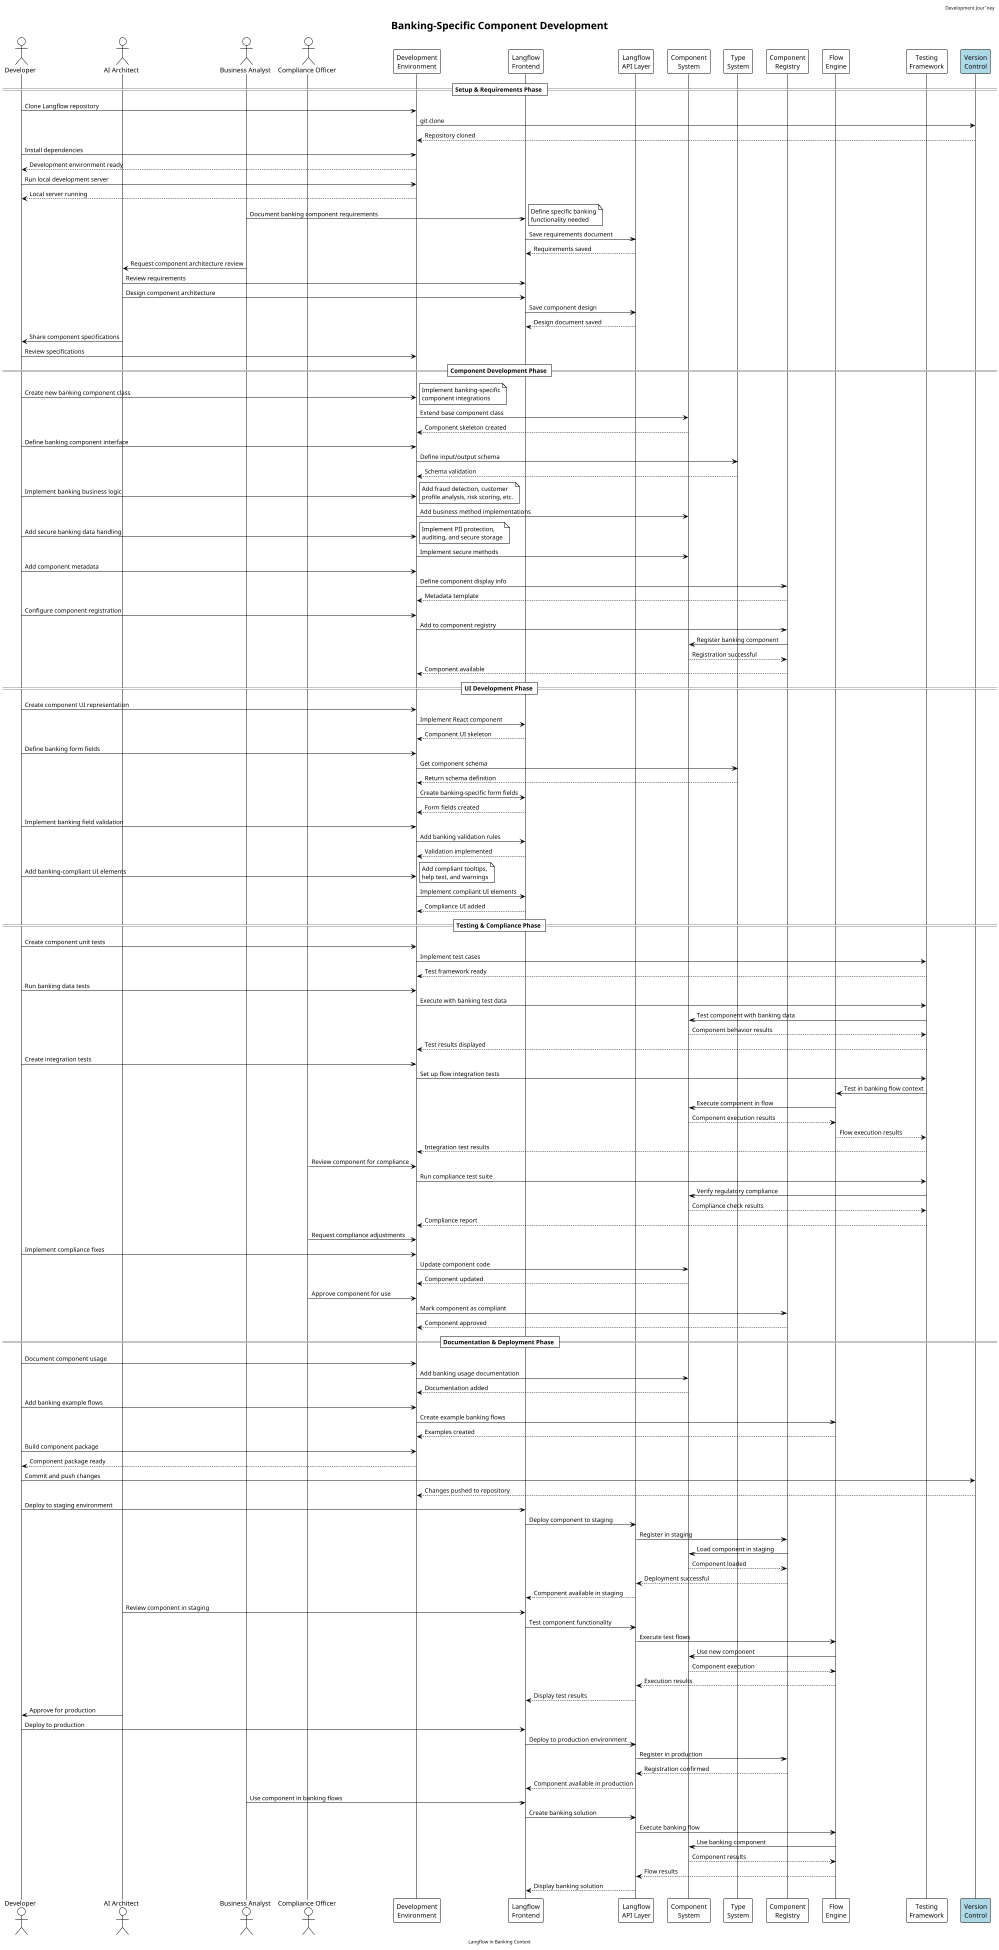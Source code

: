 @startuml Banking-Specific Component Development
!theme plain
scale max 1000 width

'Define participants
actor "Developer" as Dev
actor "AI Architect" as Arch
actor "Business Analyst" as BA
actor "Compliance Officer" as Comp
participant "Development\nEnvironment" as DevEnv
participant "Langflow\nFrontend" as UI
participant "Langflow\nAPI Layer" as API
participant "Component\nSystem" as CompSys
participant "Type\nSystem" as TypeSys
participant "Component\nRegistry" as Registry
participant "Flow\nEngine" as FlowEngine
participant "Testing\nFramework" as Test
participant "Version\nControl" as Git #lightblue

'Title and headers
title Banking-Specific Component Development
header Development Jour˜ney
footer Langflow in Banking Context

'Sequence definition
== Setup & Requirements Phase ==

Dev -> DevEnv: Clone Langflow repository
DevEnv -> Git: git clone
Git --> DevEnv: Repository cloned

Dev -> DevEnv: Install dependencies
DevEnv --> Dev: Development environment ready

Dev -> DevEnv: Run local development server
DevEnv --> Dev: Local server running

BA -> UI: Document banking component requirements
note right: Define specific banking\nfunctionality needed
UI -> API: Save requirements document
API --> UI: Requirements saved

BA -> Arch: Request component architecture review
Arch -> UI: Review requirements
Arch -> UI: Design component architecture
UI -> API: Save component design
API --> UI: Design document saved

Arch -> Dev: Share component specifications
Dev -> DevEnv: Review specifications

== Component Development Phase ==

Dev -> DevEnv: Create new banking component class
note right: Implement banking-specific\ncomponent integrations
DevEnv -> CompSys: Extend base component class
CompSys --> DevEnv: Component skeleton created

Dev -> DevEnv: Define banking component interface
DevEnv -> TypeSys: Define input/output schema
TypeSys --> DevEnv: Schema validation

Dev -> DevEnv: Implement banking business logic
note right: Add fraud detection, customer\nprofile analysis, risk scoring, etc.
DevEnv -> CompSys: Add business method implementations

Dev -> DevEnv: Add secure banking data handling
note right: Implement PII protection,\nauditing, and secure storage
DevEnv -> CompSys: Implement secure methods

Dev -> DevEnv: Add component metadata
DevEnv -> Registry: Define component display info
Registry --> DevEnv: Metadata template

Dev -> DevEnv: Configure component registration
DevEnv -> Registry: Add to component registry
Registry -> CompSys: Register banking component
CompSys --> Registry: Registration successful
Registry --> DevEnv: Component available

== UI Development Phase ==

Dev -> DevEnv: Create component UI representation
DevEnv -> UI: Implement React component
UI --> DevEnv: Component UI skeleton

Dev -> DevEnv: Define banking form fields
DevEnv -> TypeSys: Get component schema
TypeSys --> DevEnv: Return schema definition
DevEnv -> UI: Create banking-specific form fields
UI --> DevEnv: Form fields created

Dev -> DevEnv: Implement banking field validation
DevEnv -> UI: Add banking validation rules
UI --> DevEnv: Validation implemented

Dev -> DevEnv: Add banking-compliant UI elements
note right: Add compliant tooltips,\nhelp text, and warnings
DevEnv -> UI: Implement compliant UI elements
UI --> DevEnv: Compliance UI added

== Testing & Compliance Phase ==

Dev -> DevEnv: Create component unit tests
DevEnv -> Test: Implement test cases
Test --> DevEnv: Test framework ready

Dev -> DevEnv: Run banking data tests
DevEnv -> Test: Execute with banking test data
Test -> CompSys: Test component with banking data
CompSys --> Test: Component behavior results
Test --> DevEnv: Test results displayed

Dev -> DevEnv: Create integration tests
DevEnv -> Test: Set up flow integration tests
Test -> FlowEngine: Test in banking flow context
FlowEngine -> CompSys: Execute component in flow
CompSys --> FlowEngine: Component execution results
FlowEngine --> Test: Flow execution results
Test --> DevEnv: Integration test results

Comp -> DevEnv: Review component for compliance
DevEnv -> Test: Run compliance test suite
Test -> CompSys: Verify regulatory compliance
CompSys --> Test: Compliance check results
Test --> DevEnv: Compliance report

Comp -> DevEnv: Request compliance adjustments
Dev -> DevEnv: Implement compliance fixes
DevEnv -> CompSys: Update component code
CompSys --> DevEnv: Component updated

Comp -> DevEnv: Approve component for use
DevEnv -> Registry: Mark component as compliant
Registry --> DevEnv: Component approved

== Documentation & Deployment Phase ==

Dev -> DevEnv: Document component usage
DevEnv -> CompSys: Add banking usage documentation
CompSys --> DevEnv: Documentation added

Dev -> DevEnv: Add banking example flows
DevEnv -> FlowEngine: Create example banking flows
FlowEngine --> DevEnv: Examples created

Dev -> DevEnv: Build component package
DevEnv --> Dev: Component package ready

Dev -> Git: Commit and push changes
Git --> DevEnv: Changes pushed to repository

Dev -> UI: Deploy to staging environment
UI -> API: Deploy component to staging
API -> Registry: Register in staging
Registry -> CompSys: Load component in staging
CompSys --> Registry: Component loaded
Registry --> API: Deployment successful
API --> UI: Component available in staging

Arch -> UI: Review component in staging
UI -> API: Test component functionality
API -> FlowEngine: Execute test flows
FlowEngine -> CompSys: Use new component
CompSys --> FlowEngine: Component execution
FlowEngine --> API: Execution results
API --> UI: Display test results

Arch -> Dev: Approve for production
Dev -> UI: Deploy to production
UI -> API: Deploy to production environment
API -> Registry: Register in production
Registry --> API: Registration confirmed
API --> UI: Component available in production

BA -> UI: Use component in banking flows
UI -> API: Create banking solution
API -> FlowEngine: Execute banking flow
FlowEngine -> CompSys: Use banking component
CompSys --> FlowEngine: Component results
FlowEngine --> API: Flow results
API --> UI: Display banking solution

@enduml 
